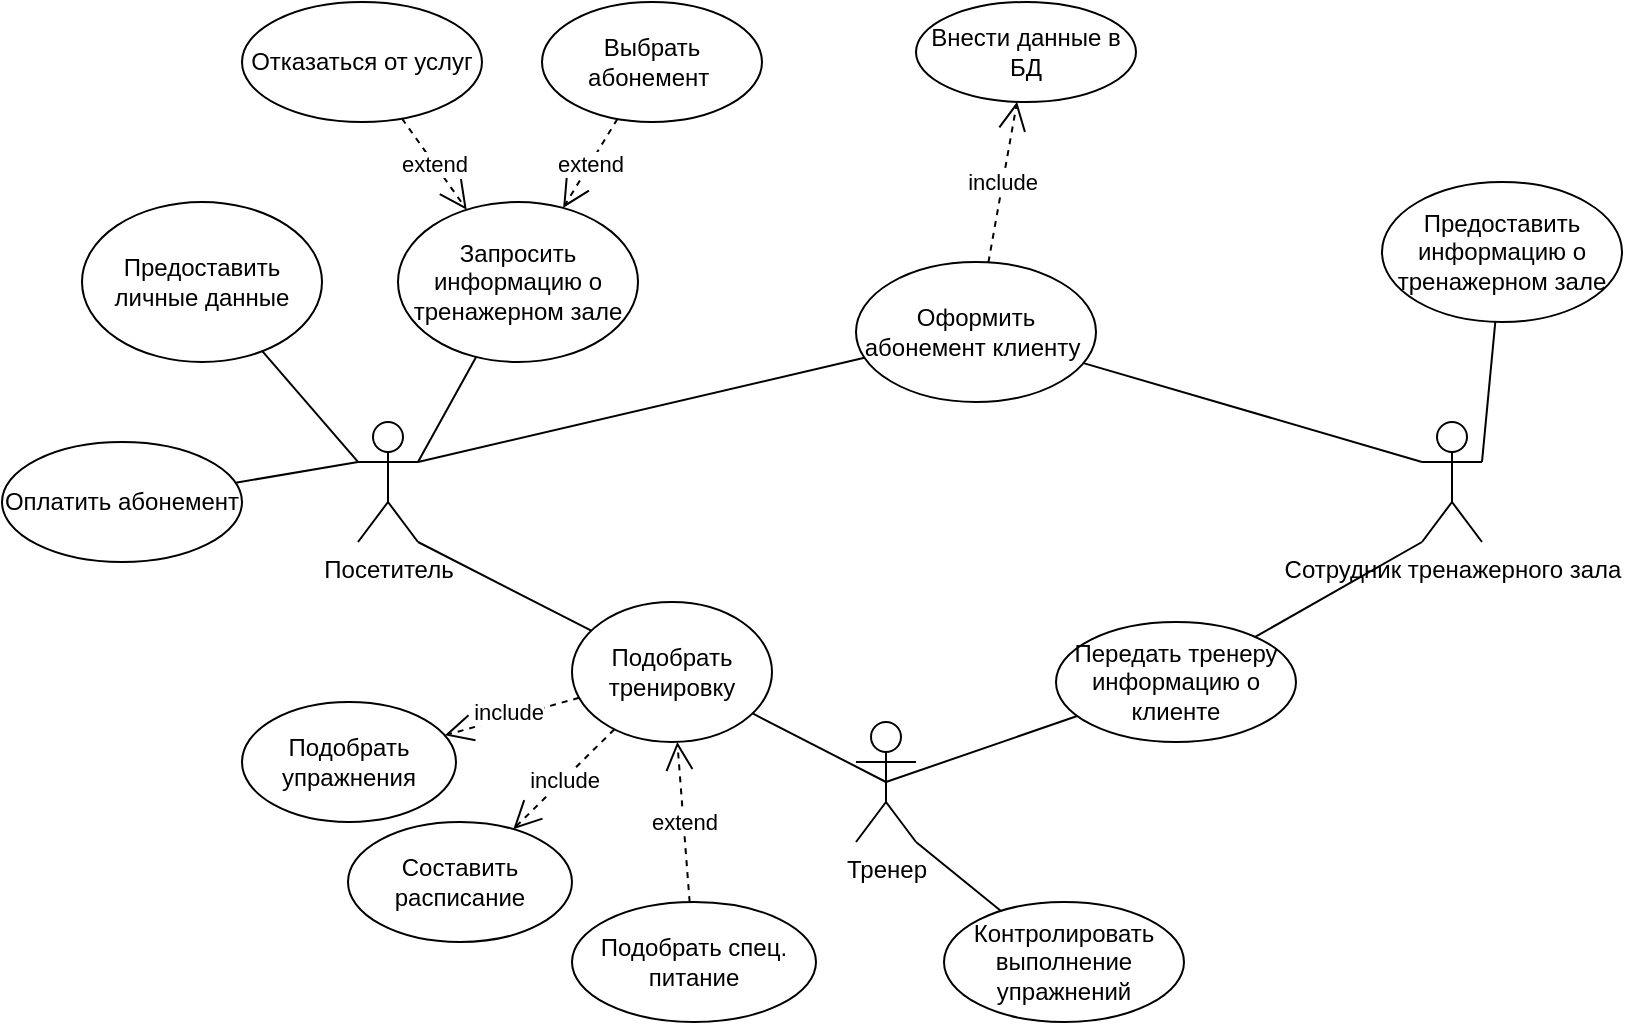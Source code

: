 <mxfile version="21.1.8" type="device">
  <diagram id="XZwpvFuDRXCiJGYXin5F" name="Страница 1">
    <mxGraphModel dx="1075" dy="458" grid="1" gridSize="10" guides="1" tooltips="1" connect="1" arrows="1" fold="1" page="1" pageScale="1" pageWidth="827" pageHeight="1169" math="0" shadow="0">
      <root>
        <mxCell id="0" />
        <mxCell id="1" parent="0" />
        <mxCell id="EX9RwwNJHH1YTsdkXByg-1" value="Посетитель" style="shape=umlActor;verticalLabelPosition=bottom;verticalAlign=top;html=1;" parent="1" vertex="1">
          <mxGeometry x="187" y="410" width="30" height="60" as="geometry" />
        </mxCell>
        <mxCell id="EX9RwwNJHH1YTsdkXByg-2" value="Сотрудник тренажерного зала" style="shape=umlActor;verticalLabelPosition=bottom;verticalAlign=top;html=1;" parent="1" vertex="1">
          <mxGeometry x="719" y="410" width="30" height="60" as="geometry" />
        </mxCell>
        <mxCell id="EX9RwwNJHH1YTsdkXByg-3" value="Тренер" style="shape=umlActor;verticalLabelPosition=bottom;verticalAlign=top;html=1;" parent="1" vertex="1">
          <mxGeometry x="436" y="560" width="30" height="60" as="geometry" />
        </mxCell>
        <mxCell id="3xaC9bu49g7-TslIKpMy-2" value="Подобрать тренировку" style="ellipse;whiteSpace=wrap;html=1;" vertex="1" parent="1">
          <mxGeometry x="294" y="500" width="100" height="70" as="geometry" />
        </mxCell>
        <mxCell id="3xaC9bu49g7-TslIKpMy-3" value="Запросить информацию о тренажерном зале" style="ellipse;whiteSpace=wrap;html=1;" vertex="1" parent="1">
          <mxGeometry x="207" y="300" width="120" height="80" as="geometry" />
        </mxCell>
        <mxCell id="3xaC9bu49g7-TslIKpMy-4" value="Предоставить информацию о тренажерном зале" style="ellipse;whiteSpace=wrap;html=1;" vertex="1" parent="1">
          <mxGeometry x="699" y="290" width="120" height="70" as="geometry" />
        </mxCell>
        <mxCell id="3xaC9bu49g7-TslIKpMy-5" value="" style="endArrow=none;html=1;rounded=0;entryX=0.5;entryY=0.5;entryDx=0;entryDy=0;entryPerimeter=0;" edge="1" parent="1" source="3xaC9bu49g7-TslIKpMy-2" target="EX9RwwNJHH1YTsdkXByg-3">
          <mxGeometry width="50" height="50" relative="1" as="geometry">
            <mxPoint x="454" y="780" as="sourcePoint" />
            <mxPoint x="504" y="730" as="targetPoint" />
          </mxGeometry>
        </mxCell>
        <mxCell id="3xaC9bu49g7-TslIKpMy-6" value="" style="endArrow=none;html=1;rounded=0;exitX=1;exitY=0.333;exitDx=0;exitDy=0;exitPerimeter=0;" edge="1" parent="1" source="EX9RwwNJHH1YTsdkXByg-1" target="3xaC9bu49g7-TslIKpMy-3">
          <mxGeometry width="50" height="50" relative="1" as="geometry">
            <mxPoint x="497" y="590" as="sourcePoint" />
            <mxPoint x="547" y="540" as="targetPoint" />
          </mxGeometry>
        </mxCell>
        <mxCell id="3xaC9bu49g7-TslIKpMy-7" value="Подобрать упражнения" style="ellipse;whiteSpace=wrap;html=1;" vertex="1" parent="1">
          <mxGeometry x="129" y="550" width="107" height="60" as="geometry" />
        </mxCell>
        <mxCell id="3xaC9bu49g7-TslIKpMy-8" value="Оплатить абонемент" style="ellipse;whiteSpace=wrap;html=1;" vertex="1" parent="1">
          <mxGeometry x="9" y="420" width="120" height="60" as="geometry" />
        </mxCell>
        <mxCell id="3xaC9bu49g7-TslIKpMy-9" value="Предоставить личные данные" style="ellipse;whiteSpace=wrap;html=1;" vertex="1" parent="1">
          <mxGeometry x="49" y="300" width="120" height="80" as="geometry" />
        </mxCell>
        <mxCell id="3xaC9bu49g7-TslIKpMy-10" value="" style="endArrow=none;html=1;rounded=0;entryX=1;entryY=1;entryDx=0;entryDy=0;entryPerimeter=0;" edge="1" parent="1" source="3xaC9bu49g7-TslIKpMy-2" target="EX9RwwNJHH1YTsdkXByg-1">
          <mxGeometry width="50" height="50" relative="1" as="geometry">
            <mxPoint x="587" y="600" as="sourcePoint" />
            <mxPoint x="637" y="550" as="targetPoint" />
          </mxGeometry>
        </mxCell>
        <mxCell id="3xaC9bu49g7-TslIKpMy-12" value="" style="endArrow=none;html=1;rounded=0;exitX=1;exitY=0.333;exitDx=0;exitDy=0;exitPerimeter=0;" edge="1" parent="1" source="EX9RwwNJHH1YTsdkXByg-2" target="3xaC9bu49g7-TslIKpMy-4">
          <mxGeometry width="50" height="50" relative="1" as="geometry">
            <mxPoint x="587" y="500" as="sourcePoint" />
            <mxPoint x="637" y="450" as="targetPoint" />
          </mxGeometry>
        </mxCell>
        <mxCell id="3xaC9bu49g7-TslIKpMy-13" value="Составить расписание" style="ellipse;whiteSpace=wrap;html=1;" vertex="1" parent="1">
          <mxGeometry x="182" y="610" width="112" height="60" as="geometry" />
        </mxCell>
        <mxCell id="3xaC9bu49g7-TslIKpMy-14" value="Подобрать спец. питание" style="ellipse;whiteSpace=wrap;html=1;" vertex="1" parent="1">
          <mxGeometry x="294" y="650" width="122" height="60" as="geometry" />
        </mxCell>
        <mxCell id="3xaC9bu49g7-TslIKpMy-15" value="Оформить абонемент клиенту&amp;nbsp;" style="ellipse;whiteSpace=wrap;html=1;" vertex="1" parent="1">
          <mxGeometry x="436" y="330" width="120" height="70" as="geometry" />
        </mxCell>
        <mxCell id="3xaC9bu49g7-TslIKpMy-17" value="Отказаться от услуг" style="ellipse;whiteSpace=wrap;html=1;" vertex="1" parent="1">
          <mxGeometry x="129" y="200" width="120" height="60" as="geometry" />
        </mxCell>
        <mxCell id="3xaC9bu49g7-TslIKpMy-18" value="Выбрать абонемент&amp;nbsp;" style="ellipse;whiteSpace=wrap;html=1;" vertex="1" parent="1">
          <mxGeometry x="279" y="200" width="110" height="60" as="geometry" />
        </mxCell>
        <mxCell id="3xaC9bu49g7-TslIKpMy-19" value="Передать тренеру информацию о клиенте" style="ellipse;whiteSpace=wrap;html=1;" vertex="1" parent="1">
          <mxGeometry x="536" y="510" width="120" height="60" as="geometry" />
        </mxCell>
        <mxCell id="3xaC9bu49g7-TslIKpMy-20" value="" style="endArrow=none;html=1;rounded=0;entryX=0;entryY=0.333;entryDx=0;entryDy=0;entryPerimeter=0;" edge="1" parent="1" source="3xaC9bu49g7-TslIKpMy-15" target="EX9RwwNJHH1YTsdkXByg-2">
          <mxGeometry width="50" height="50" relative="1" as="geometry">
            <mxPoint x="549" y="440" as="sourcePoint" />
            <mxPoint x="599" y="390" as="targetPoint" />
          </mxGeometry>
        </mxCell>
        <mxCell id="3xaC9bu49g7-TslIKpMy-21" value="" style="endArrow=none;html=1;rounded=0;exitX=0;exitY=0.333;exitDx=0;exitDy=0;exitPerimeter=0;" edge="1" parent="1" source="EX9RwwNJHH1YTsdkXByg-1" target="3xaC9bu49g7-TslIKpMy-9">
          <mxGeometry width="50" height="50" relative="1" as="geometry">
            <mxPoint x="459" y="430" as="sourcePoint" />
            <mxPoint x="509" y="380" as="targetPoint" />
          </mxGeometry>
        </mxCell>
        <mxCell id="3xaC9bu49g7-TslIKpMy-22" value="" style="endArrow=none;html=1;rounded=0;entryX=0;entryY=0.333;entryDx=0;entryDy=0;entryPerimeter=0;" edge="1" parent="1" source="3xaC9bu49g7-TslIKpMy-8" target="EX9RwwNJHH1YTsdkXByg-1">
          <mxGeometry width="50" height="50" relative="1" as="geometry">
            <mxPoint x="459" y="430" as="sourcePoint" />
            <mxPoint x="509" y="380" as="targetPoint" />
          </mxGeometry>
        </mxCell>
        <mxCell id="3xaC9bu49g7-TslIKpMy-23" value="include" style="endArrow=open;endSize=12;dashed=1;html=1;rounded=0;" edge="1" parent="1" source="3xaC9bu49g7-TslIKpMy-2" target="3xaC9bu49g7-TslIKpMy-7">
          <mxGeometry x="0.035" y="-3" width="160" relative="1" as="geometry">
            <mxPoint x="356" y="580" as="sourcePoint" />
            <mxPoint x="516" y="580" as="targetPoint" />
            <mxPoint as="offset" />
          </mxGeometry>
        </mxCell>
        <mxCell id="3xaC9bu49g7-TslIKpMy-25" value="include" style="endArrow=open;endSize=12;dashed=1;html=1;rounded=0;" edge="1" parent="1" source="3xaC9bu49g7-TslIKpMy-2" target="3xaC9bu49g7-TslIKpMy-13">
          <mxGeometry x="0.013" width="160" relative="1" as="geometry">
            <mxPoint x="356" y="580" as="sourcePoint" />
            <mxPoint x="516" y="580" as="targetPoint" />
            <mxPoint as="offset" />
          </mxGeometry>
        </mxCell>
        <mxCell id="3xaC9bu49g7-TslIKpMy-28" value="extend" style="endArrow=open;endSize=12;dashed=1;html=1;rounded=0;" edge="1" parent="1" source="3xaC9bu49g7-TslIKpMy-14" target="3xaC9bu49g7-TslIKpMy-2">
          <mxGeometry width="160" relative="1" as="geometry">
            <mxPoint x="356" y="580" as="sourcePoint" />
            <mxPoint x="516" y="580" as="targetPoint" />
          </mxGeometry>
        </mxCell>
        <mxCell id="3xaC9bu49g7-TslIKpMy-29" value="extend" style="endArrow=open;endSize=12;dashed=1;html=1;rounded=0;" edge="1" parent="1" source="3xaC9bu49g7-TslIKpMy-17" target="3xaC9bu49g7-TslIKpMy-3">
          <mxGeometry width="160" relative="1" as="geometry">
            <mxPoint x="399" y="390" as="sourcePoint" />
            <mxPoint x="559" y="390" as="targetPoint" />
          </mxGeometry>
        </mxCell>
        <mxCell id="3xaC9bu49g7-TslIKpMy-30" value="extend" style="endArrow=open;endSize=12;dashed=1;html=1;rounded=0;" edge="1" parent="1" source="3xaC9bu49g7-TslIKpMy-18" target="3xaC9bu49g7-TslIKpMy-3">
          <mxGeometry x="-0.001" width="160" relative="1" as="geometry">
            <mxPoint x="399" y="390" as="sourcePoint" />
            <mxPoint x="559" y="390" as="targetPoint" />
            <mxPoint as="offset" />
          </mxGeometry>
        </mxCell>
        <mxCell id="3xaC9bu49g7-TslIKpMy-31" value="" style="endArrow=none;html=1;rounded=0;exitX=0.5;exitY=0.5;exitDx=0;exitDy=0;exitPerimeter=0;" edge="1" parent="1" source="EX9RwwNJHH1YTsdkXByg-3" target="3xaC9bu49g7-TslIKpMy-19">
          <mxGeometry width="50" height="50" relative="1" as="geometry">
            <mxPoint x="416" y="580" as="sourcePoint" />
            <mxPoint x="466" y="530" as="targetPoint" />
          </mxGeometry>
        </mxCell>
        <mxCell id="3xaC9bu49g7-TslIKpMy-32" value="" style="endArrow=none;html=1;rounded=0;exitX=1;exitY=0.333;exitDx=0;exitDy=0;exitPerimeter=0;" edge="1" parent="1" source="EX9RwwNJHH1YTsdkXByg-1" target="3xaC9bu49g7-TslIKpMy-15">
          <mxGeometry width="50" height="50" relative="1" as="geometry">
            <mxPoint x="549" y="480" as="sourcePoint" />
            <mxPoint x="599" y="430" as="targetPoint" />
          </mxGeometry>
        </mxCell>
        <mxCell id="3xaC9bu49g7-TslIKpMy-33" value="" style="endArrow=none;html=1;rounded=0;entryX=0;entryY=1;entryDx=0;entryDy=0;entryPerimeter=0;" edge="1" parent="1" source="3xaC9bu49g7-TslIKpMy-19" target="EX9RwwNJHH1YTsdkXByg-2">
          <mxGeometry width="50" height="50" relative="1" as="geometry">
            <mxPoint x="549" y="580" as="sourcePoint" />
            <mxPoint x="599" y="530" as="targetPoint" />
          </mxGeometry>
        </mxCell>
        <mxCell id="3xaC9bu49g7-TslIKpMy-34" value="include" style="endArrow=open;endSize=12;dashed=1;html=1;rounded=0;" edge="1" parent="1" source="3xaC9bu49g7-TslIKpMy-15" target="3xaC9bu49g7-TslIKpMy-35">
          <mxGeometry x="-0.005" width="160" relative="1" as="geometry">
            <mxPoint x="489" y="360" as="sourcePoint" />
            <mxPoint x="649" y="360" as="targetPoint" />
            <mxPoint as="offset" />
          </mxGeometry>
        </mxCell>
        <mxCell id="3xaC9bu49g7-TslIKpMy-35" value="Внести данные в БД" style="ellipse;whiteSpace=wrap;html=1;" vertex="1" parent="1">
          <mxGeometry x="466" y="200" width="110" height="50" as="geometry" />
        </mxCell>
        <mxCell id="3xaC9bu49g7-TslIKpMy-38" value="Контролировать выполнение упражнений" style="ellipse;whiteSpace=wrap;html=1;" vertex="1" parent="1">
          <mxGeometry x="480" y="650" width="120" height="60" as="geometry" />
        </mxCell>
        <mxCell id="3xaC9bu49g7-TslIKpMy-39" value="" style="endArrow=none;html=1;rounded=0;entryX=1;entryY=1;entryDx=0;entryDy=0;entryPerimeter=0;" edge="1" parent="1" source="3xaC9bu49g7-TslIKpMy-38" target="EX9RwwNJHH1YTsdkXByg-3">
          <mxGeometry width="50" height="50" relative="1" as="geometry">
            <mxPoint x="560" y="600" as="sourcePoint" />
            <mxPoint x="610" y="550" as="targetPoint" />
          </mxGeometry>
        </mxCell>
      </root>
    </mxGraphModel>
  </diagram>
</mxfile>
